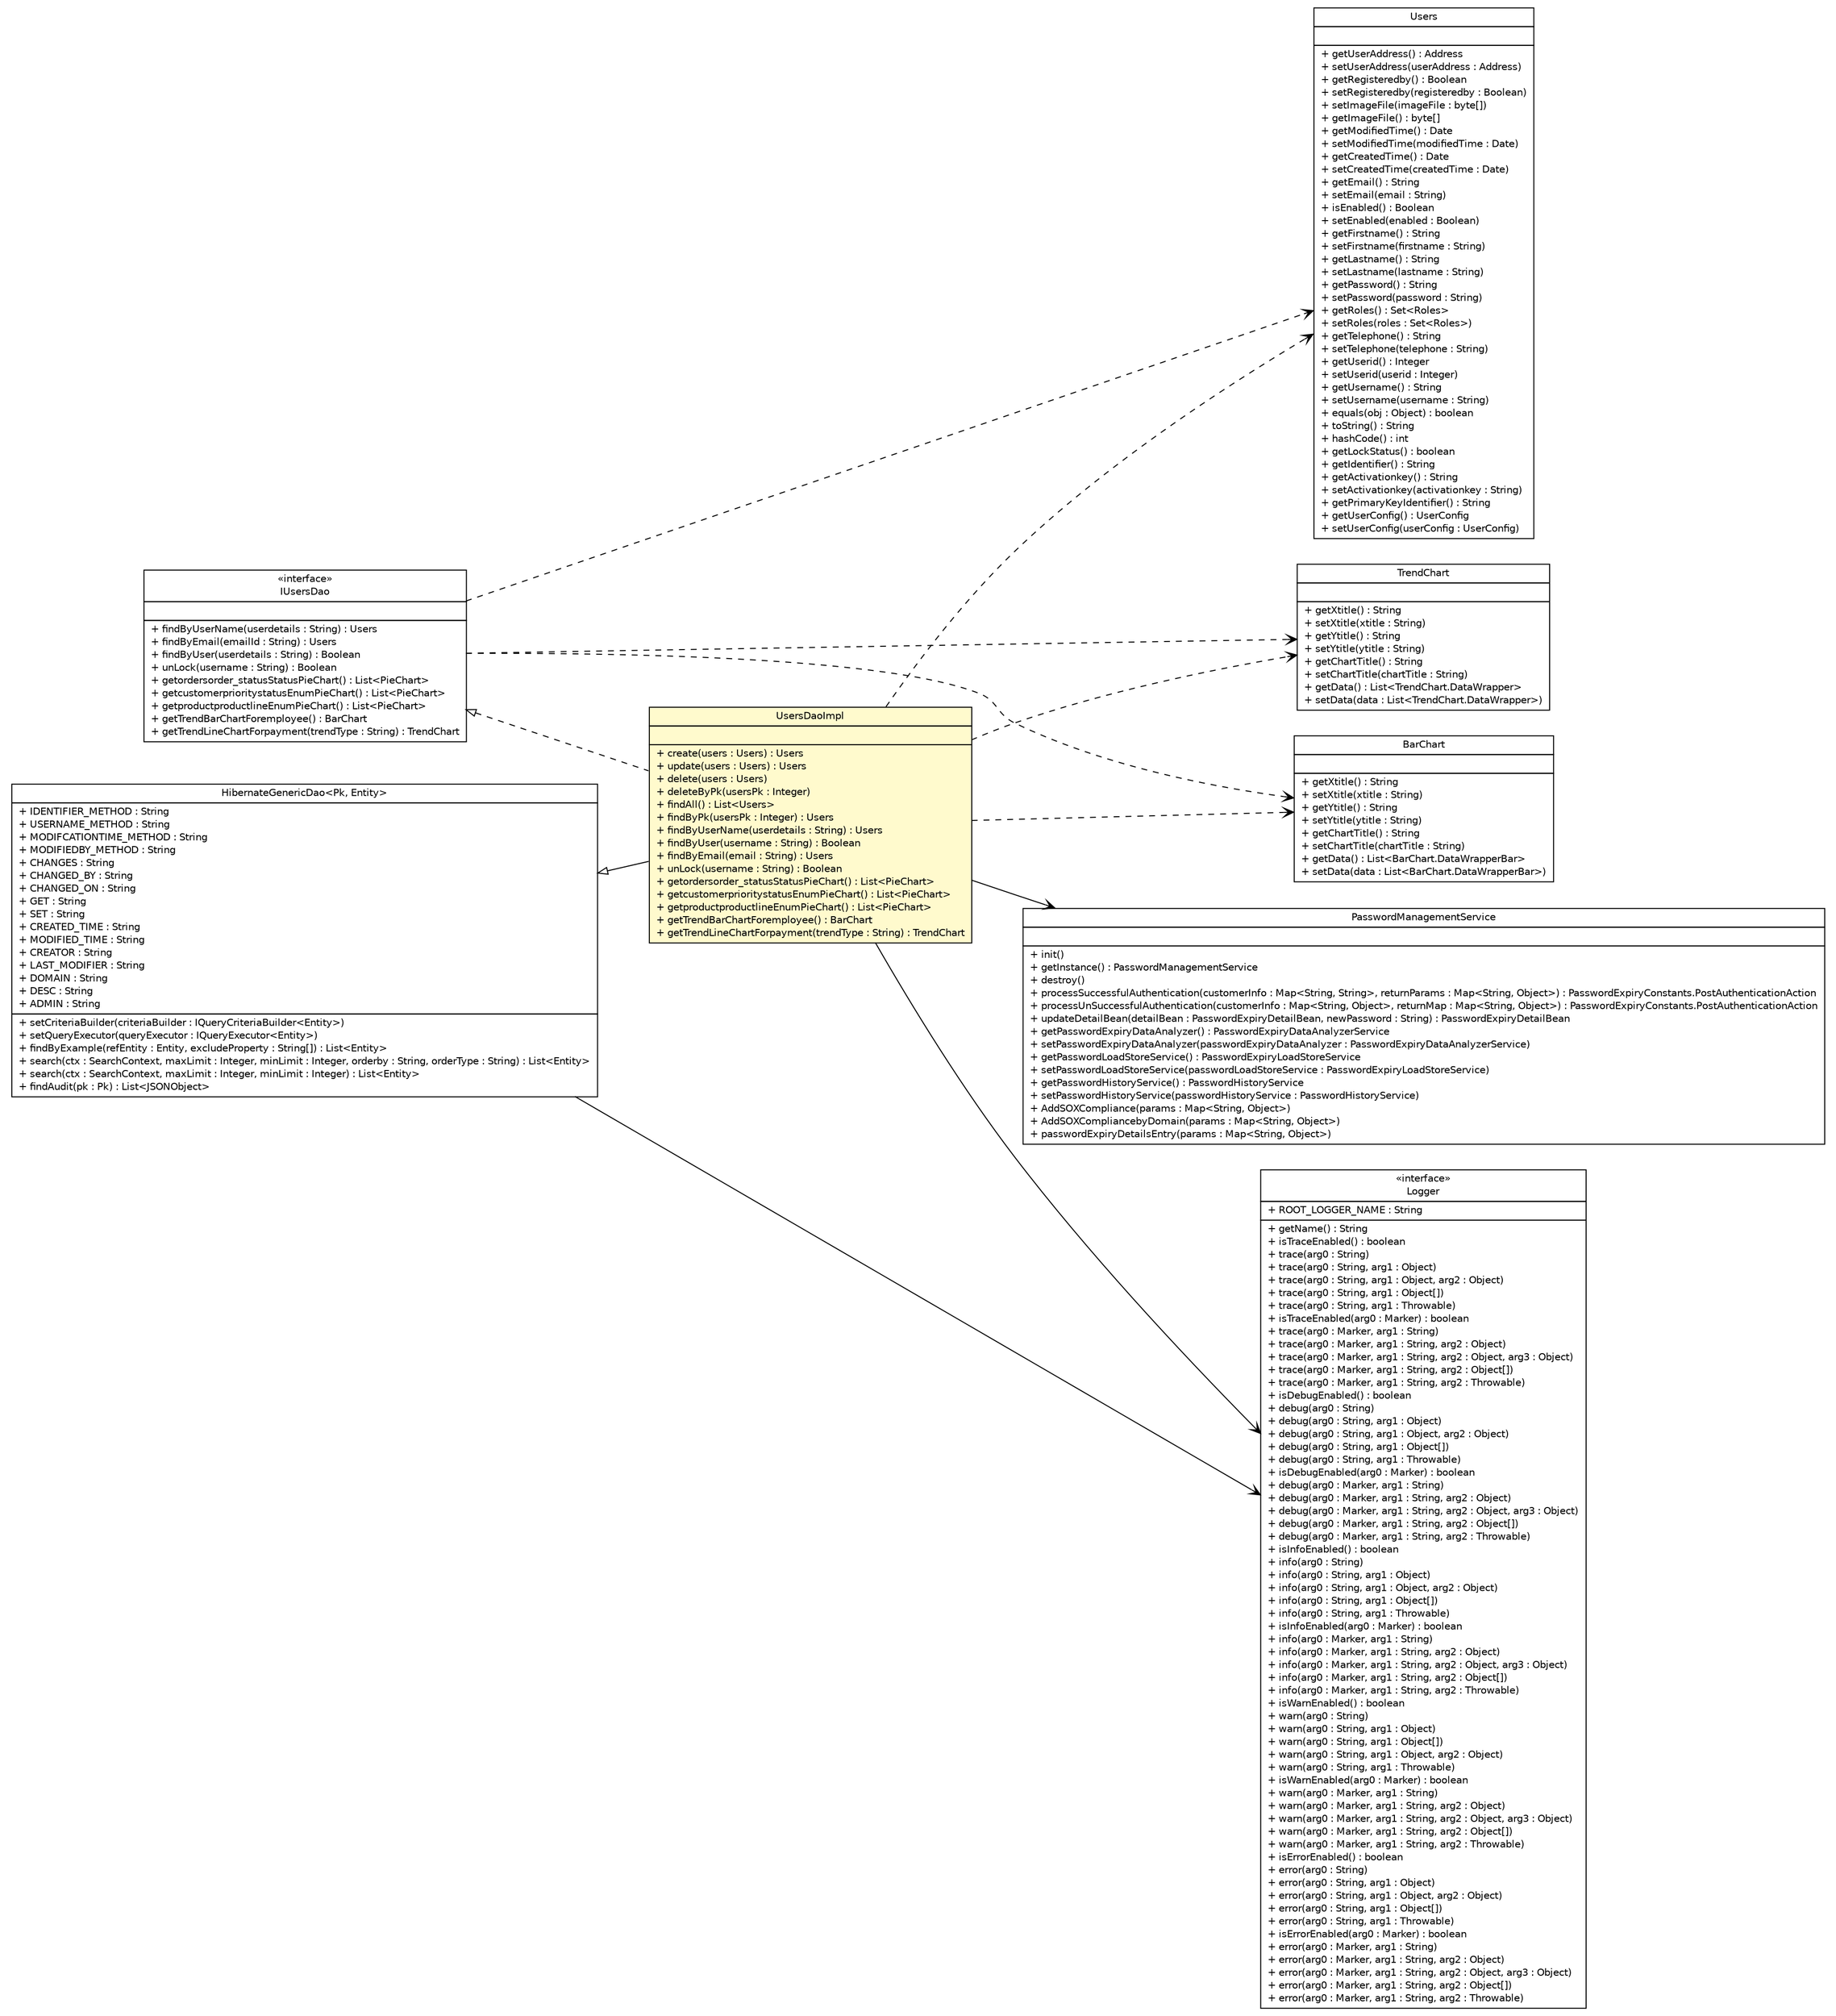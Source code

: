 #!/usr/local/bin/dot
#
# Class diagram 
# Generated by UMLGraph version 5.1 (http://www.umlgraph.org/)
#

digraph G {
	edge [fontname="Helvetica",fontsize=10,labelfontname="Helvetica",labelfontsize=10];
	node [fontname="Helvetica",fontsize=10,shape=plaintext];
	nodesep=0.25;
	ranksep=0.5;
	rankdir=LR;
	// com.inn.headstartdemo.security.mgmt.PasswordManagementService
	c68755 [label=<<table title="com.inn.headstartdemo.security.mgmt.PasswordManagementService" border="0" cellborder="1" cellspacing="0" cellpadding="2" port="p" href="../../security/mgmt/PasswordManagementService.html">
		<tr><td><table border="0" cellspacing="0" cellpadding="1">
<tr><td align="center" balign="center"> PasswordManagementService </td></tr>
		</table></td></tr>
		<tr><td><table border="0" cellspacing="0" cellpadding="1">
<tr><td align="left" balign="left">  </td></tr>
		</table></td></tr>
		<tr><td><table border="0" cellspacing="0" cellpadding="1">
<tr><td align="left" balign="left"> + init() </td></tr>
<tr><td align="left" balign="left"> + getInstance() : PasswordManagementService </td></tr>
<tr><td align="left" balign="left"> + destroy() </td></tr>
<tr><td align="left" balign="left"> + processSuccessfulAuthentication(customerInfo : Map&lt;String, String&gt;, returnParams : Map&lt;String, Object&gt;) : PasswordExpiryConstants.PostAuthenticationAction </td></tr>
<tr><td align="left" balign="left"> + processUnSuccessfulAuthentication(customerInfo : Map&lt;String, Object&gt;, returnMap : Map&lt;String, Object&gt;) : PasswordExpiryConstants.PostAuthenticationAction </td></tr>
<tr><td align="left" balign="left"> + updateDetailBean(detailBean : PasswordExpiryDetailBean, newPassword : String) : PasswordExpiryDetailBean </td></tr>
<tr><td align="left" balign="left"> + getPasswordExpiryDataAnalyzer() : PasswordExpiryDataAnalyzerService </td></tr>
<tr><td align="left" balign="left"> + setPasswordExpiryDataAnalyzer(passwordExpiryDataAnalyzer : PasswordExpiryDataAnalyzerService) </td></tr>
<tr><td align="left" balign="left"> + getPasswordLoadStoreService() : PasswordExpiryLoadStoreService </td></tr>
<tr><td align="left" balign="left"> + setPasswordLoadStoreService(passwordLoadStoreService : PasswordExpiryLoadStoreService) </td></tr>
<tr><td align="left" balign="left"> + getPasswordHistoryService() : PasswordHistoryService </td></tr>
<tr><td align="left" balign="left"> + setPasswordHistoryService(passwordHistoryService : PasswordHistoryService) </td></tr>
<tr><td align="left" balign="left"> + AddSOXCompliance(params : Map&lt;String, Object&gt;) </td></tr>
<tr><td align="left" balign="left"> + AddSOXCompliancebyDomain(params : Map&lt;String, Object&gt;) </td></tr>
<tr><td align="left" balign="left"> + passwordExpiryDetailsEntry(params : Map&lt;String, Object&gt;) </td></tr>
		</table></td></tr>
		</table>>, fontname="Helvetica", fontcolor="black", fontsize=10.0];
	// com.inn.headstartdemo.model.Users
	c68912 [label=<<table title="com.inn.headstartdemo.model.Users" border="0" cellborder="1" cellspacing="0" cellpadding="2" port="p" href="../../model/Users.html">
		<tr><td><table border="0" cellspacing="0" cellpadding="1">
<tr><td align="center" balign="center"> Users </td></tr>
		</table></td></tr>
		<tr><td><table border="0" cellspacing="0" cellpadding="1">
<tr><td align="left" balign="left">  </td></tr>
		</table></td></tr>
		<tr><td><table border="0" cellspacing="0" cellpadding="1">
<tr><td align="left" balign="left"> + getUserAddress() : Address </td></tr>
<tr><td align="left" balign="left"> + setUserAddress(userAddress : Address) </td></tr>
<tr><td align="left" balign="left"> + getRegisteredby() : Boolean </td></tr>
<tr><td align="left" balign="left"> + setRegisteredby(registeredby : Boolean) </td></tr>
<tr><td align="left" balign="left"> + setImageFile(imageFile : byte[]) </td></tr>
<tr><td align="left" balign="left"> + getImageFile() : byte[] </td></tr>
<tr><td align="left" balign="left"> + getModifiedTime() : Date </td></tr>
<tr><td align="left" balign="left"> + setModifiedTime(modifiedTime : Date) </td></tr>
<tr><td align="left" balign="left"> + getCreatedTime() : Date </td></tr>
<tr><td align="left" balign="left"> + setCreatedTime(createdTime : Date) </td></tr>
<tr><td align="left" balign="left"> + getEmail() : String </td></tr>
<tr><td align="left" balign="left"> + setEmail(email : String) </td></tr>
<tr><td align="left" balign="left"> + isEnabled() : Boolean </td></tr>
<tr><td align="left" balign="left"> + setEnabled(enabled : Boolean) </td></tr>
<tr><td align="left" balign="left"> + getFirstname() : String </td></tr>
<tr><td align="left" balign="left"> + setFirstname(firstname : String) </td></tr>
<tr><td align="left" balign="left"> + getLastname() : String </td></tr>
<tr><td align="left" balign="left"> + setLastname(lastname : String) </td></tr>
<tr><td align="left" balign="left"> + getPassword() : String </td></tr>
<tr><td align="left" balign="left"> + setPassword(password : String) </td></tr>
<tr><td align="left" balign="left"> + getRoles() : Set&lt;Roles&gt; </td></tr>
<tr><td align="left" balign="left"> + setRoles(roles : Set&lt;Roles&gt;) </td></tr>
<tr><td align="left" balign="left"> + getTelephone() : String </td></tr>
<tr><td align="left" balign="left"> + setTelephone(telephone : String) </td></tr>
<tr><td align="left" balign="left"> + getUserid() : Integer </td></tr>
<tr><td align="left" balign="left"> + setUserid(userid : Integer) </td></tr>
<tr><td align="left" balign="left"> + getUsername() : String </td></tr>
<tr><td align="left" balign="left"> + setUsername(username : String) </td></tr>
<tr><td align="left" balign="left"> + equals(obj : Object) : boolean </td></tr>
<tr><td align="left" balign="left"> + toString() : String </td></tr>
<tr><td align="left" balign="left"> + hashCode() : int </td></tr>
<tr><td align="left" balign="left"> + getLockStatus() : boolean </td></tr>
<tr><td align="left" balign="left"> + getIdentifier() : String </td></tr>
<tr><td align="left" balign="left"> + getActivationkey() : String </td></tr>
<tr><td align="left" balign="left"> + setActivationkey(activationkey : String) </td></tr>
<tr><td align="left" balign="left"> + getPrimaryKeyIdentifier() : String </td></tr>
<tr><td align="left" balign="left"> + getUserConfig() : UserConfig </td></tr>
<tr><td align="left" balign="left"> + setUserConfig(userConfig : UserConfig) </td></tr>
		</table></td></tr>
		</table>>, fontname="Helvetica", fontcolor="black", fontsize=10.0];
	// com.inn.headstartdemo.utils.TrendChart
	c68919 [label=<<table title="com.inn.headstartdemo.utils.TrendChart" border="0" cellborder="1" cellspacing="0" cellpadding="2" port="p" href="../../utils/TrendChart.html">
		<tr><td><table border="0" cellspacing="0" cellpadding="1">
<tr><td align="center" balign="center"> TrendChart </td></tr>
		</table></td></tr>
		<tr><td><table border="0" cellspacing="0" cellpadding="1">
<tr><td align="left" balign="left">  </td></tr>
		</table></td></tr>
		<tr><td><table border="0" cellspacing="0" cellpadding="1">
<tr><td align="left" balign="left"> + getXtitle() : String </td></tr>
<tr><td align="left" balign="left"> + setXtitle(xtitle : String) </td></tr>
<tr><td align="left" balign="left"> + getYtitle() : String </td></tr>
<tr><td align="left" balign="left"> + setYtitle(ytitle : String) </td></tr>
<tr><td align="left" balign="left"> + getChartTitle() : String </td></tr>
<tr><td align="left" balign="left"> + setChartTitle(chartTitle : String) </td></tr>
<tr><td align="left" balign="left"> + getData() : List&lt;TrendChart.DataWrapper&gt; </td></tr>
<tr><td align="left" balign="left"> + setData(data : List&lt;TrendChart.DataWrapper&gt;) </td></tr>
		</table></td></tr>
		</table>>, fontname="Helvetica", fontcolor="black", fontsize=10.0];
	// com.inn.headstartdemo.utils.BarChart
	c68937 [label=<<table title="com.inn.headstartdemo.utils.BarChart" border="0" cellborder="1" cellspacing="0" cellpadding="2" port="p" href="../../utils/BarChart.html">
		<tr><td><table border="0" cellspacing="0" cellpadding="1">
<tr><td align="center" balign="center"> BarChart </td></tr>
		</table></td></tr>
		<tr><td><table border="0" cellspacing="0" cellpadding="1">
<tr><td align="left" balign="left">  </td></tr>
		</table></td></tr>
		<tr><td><table border="0" cellspacing="0" cellpadding="1">
<tr><td align="left" balign="left"> + getXtitle() : String </td></tr>
<tr><td align="left" balign="left"> + setXtitle(xtitle : String) </td></tr>
<tr><td align="left" balign="left"> + getYtitle() : String </td></tr>
<tr><td align="left" balign="left"> + setYtitle(ytitle : String) </td></tr>
<tr><td align="left" balign="left"> + getChartTitle() : String </td></tr>
<tr><td align="left" balign="left"> + setChartTitle(chartTitle : String) </td></tr>
<tr><td align="left" balign="left"> + getData() : List&lt;BarChart.DataWrapperBar&gt; </td></tr>
<tr><td align="left" balign="left"> + setData(data : List&lt;BarChart.DataWrapperBar&gt;) </td></tr>
		</table></td></tr>
		</table>>, fontname="Helvetica", fontcolor="black", fontsize=10.0];
	// com.inn.headstartdemo.dao.IUsersDao
	c68963 [label=<<table title="com.inn.headstartdemo.dao.IUsersDao" border="0" cellborder="1" cellspacing="0" cellpadding="2" port="p" href="../IUsersDao.html">
		<tr><td><table border="0" cellspacing="0" cellpadding="1">
<tr><td align="center" balign="center"> &#171;interface&#187; </td></tr>
<tr><td align="center" balign="center"> IUsersDao </td></tr>
		</table></td></tr>
		<tr><td><table border="0" cellspacing="0" cellpadding="1">
<tr><td align="left" balign="left">  </td></tr>
		</table></td></tr>
		<tr><td><table border="0" cellspacing="0" cellpadding="1">
<tr><td align="left" balign="left"> + findByUserName(userdetails : String) : Users </td></tr>
<tr><td align="left" balign="left"> + findByEmail(emailId : String) : Users </td></tr>
<tr><td align="left" balign="left"> + findByUser(userdetails : String) : Boolean </td></tr>
<tr><td align="left" balign="left"> + unLock(username : String) : Boolean </td></tr>
<tr><td align="left" balign="left"> + getordersorder_statusStatusPieChart() : List&lt;PieChart&gt; </td></tr>
<tr><td align="left" balign="left"> + getcustomerprioritystatusEnumPieChart() : List&lt;PieChart&gt; </td></tr>
<tr><td align="left" balign="left"> + getproductproductlineEnumPieChart() : List&lt;PieChart&gt; </td></tr>
<tr><td align="left" balign="left"> + getTrendBarChartForemployee() : BarChart </td></tr>
<tr><td align="left" balign="left"> + getTrendLineChartForpayment(trendType : String) : TrendChart </td></tr>
		</table></td></tr>
		</table>>, fontname="Helvetica", fontcolor="black", fontsize=10.0];
	// com.inn.headstartdemo.dao.generic.impl.HibernateGenericDao<Pk, Entity>
	c68972 [label=<<table title="com.inn.headstartdemo.dao.generic.impl.HibernateGenericDao" border="0" cellborder="1" cellspacing="0" cellpadding="2" port="p" href="../generic/impl/HibernateGenericDao.html">
		<tr><td><table border="0" cellspacing="0" cellpadding="1">
<tr><td align="center" balign="center"> HibernateGenericDao&lt;Pk, Entity&gt; </td></tr>
		</table></td></tr>
		<tr><td><table border="0" cellspacing="0" cellpadding="1">
<tr><td align="left" balign="left"> + IDENTIFIER_METHOD : String </td></tr>
<tr><td align="left" balign="left"> + USERNAME_METHOD : String </td></tr>
<tr><td align="left" balign="left"> + MODIFCATIONTIME_METHOD : String </td></tr>
<tr><td align="left" balign="left"> + MODIFIEDBY_METHOD : String </td></tr>
<tr><td align="left" balign="left"> + CHANGES : String </td></tr>
<tr><td align="left" balign="left"> + CHANGED_BY : String </td></tr>
<tr><td align="left" balign="left"> + CHANGED_ON : String </td></tr>
<tr><td align="left" balign="left"> + GET : String </td></tr>
<tr><td align="left" balign="left"> + SET : String </td></tr>
<tr><td align="left" balign="left"> + CREATED_TIME : String </td></tr>
<tr><td align="left" balign="left"> + MODIFIED_TIME : String </td></tr>
<tr><td align="left" balign="left"> + CREATOR : String </td></tr>
<tr><td align="left" balign="left"> + LAST_MODIFIER : String </td></tr>
<tr><td align="left" balign="left"> + DOMAIN : String </td></tr>
<tr><td align="left" balign="left"> + DESC : String </td></tr>
<tr><td align="left" balign="left"> + ADMIN : String </td></tr>
		</table></td></tr>
		<tr><td><table border="0" cellspacing="0" cellpadding="1">
<tr><td align="left" balign="left"> + setCriteriaBuilder(criteriaBuilder : IQueryCriteriaBuilder&lt;Entity&gt;) </td></tr>
<tr><td align="left" balign="left"> + setQueryExecutor(queryExecutor : IQueryExecutor&lt;Entity&gt;) </td></tr>
<tr><td align="left" balign="left"> + findByExample(refEntity : Entity, excludeProperty : String[]) : List&lt;Entity&gt; </td></tr>
<tr><td align="left" balign="left"> + search(ctx : SearchContext, maxLimit : Integer, minLimit : Integer, orderby : String, orderType : String) : List&lt;Entity&gt; </td></tr>
<tr><td align="left" balign="left"> + search(ctx : SearchContext, maxLimit : Integer, minLimit : Integer) : List&lt;Entity&gt; </td></tr>
<tr><td align="left" balign="left"> + findAudit(pk : Pk) : List&lt;JSONObject&gt; </td></tr>
		</table></td></tr>
		</table>>, fontname="Helvetica", fontcolor="black", fontsize=10.0];
	// com.inn.headstartdemo.dao.impl.UsersDaoImpl
	c68984 [label=<<table title="com.inn.headstartdemo.dao.impl.UsersDaoImpl" border="0" cellborder="1" cellspacing="0" cellpadding="2" port="p" bgcolor="lemonChiffon" href="./UsersDaoImpl.html">
		<tr><td><table border="0" cellspacing="0" cellpadding="1">
<tr><td align="center" balign="center"> UsersDaoImpl </td></tr>
		</table></td></tr>
		<tr><td><table border="0" cellspacing="0" cellpadding="1">
<tr><td align="left" balign="left">  </td></tr>
		</table></td></tr>
		<tr><td><table border="0" cellspacing="0" cellpadding="1">
<tr><td align="left" balign="left"> + create(users : Users) : Users </td></tr>
<tr><td align="left" balign="left"> + update(users : Users) : Users </td></tr>
<tr><td align="left" balign="left"> + delete(users : Users) </td></tr>
<tr><td align="left" balign="left"> + deleteByPk(usersPk : Integer) </td></tr>
<tr><td align="left" balign="left"> + findAll() : List&lt;Users&gt; </td></tr>
<tr><td align="left" balign="left"> + findByPk(usersPk : Integer) : Users </td></tr>
<tr><td align="left" balign="left"> + findByUserName(userdetails : String) : Users </td></tr>
<tr><td align="left" balign="left"> + findByUser(username : String) : Boolean </td></tr>
<tr><td align="left" balign="left"> + findByEmail(email : String) : Users </td></tr>
<tr><td align="left" balign="left"> + unLock(username : String) : Boolean </td></tr>
<tr><td align="left" balign="left"> + getordersorder_statusStatusPieChart() : List&lt;PieChart&gt; </td></tr>
<tr><td align="left" balign="left"> + getcustomerprioritystatusEnumPieChart() : List&lt;PieChart&gt; </td></tr>
<tr><td align="left" balign="left"> + getproductproductlineEnumPieChart() : List&lt;PieChart&gt; </td></tr>
<tr><td align="left" balign="left"> + getTrendBarChartForemployee() : BarChart </td></tr>
<tr><td align="left" balign="left"> + getTrendLineChartForpayment(trendType : String) : TrendChart </td></tr>
		</table></td></tr>
		</table>>, fontname="Helvetica", fontcolor="black", fontsize=10.0];
	//com.inn.headstartdemo.dao.impl.UsersDaoImpl extends com.inn.headstartdemo.dao.generic.impl.HibernateGenericDao<java.lang.Integer, com.inn.headstartdemo.model.Users>
	c68972:p -> c68984:p [dir=back,arrowtail=empty];
	//com.inn.headstartdemo.dao.impl.UsersDaoImpl implements com.inn.headstartdemo.dao.IUsersDao
	c68963:p -> c68984:p [dir=back,arrowtail=empty,style=dashed];
	// com.inn.headstartdemo.dao.generic.impl.HibernateGenericDao<Pk, Entity> NAVASSOC org.slf4j.Logger
	c68972:p -> c69007:p [taillabel="", label="", headlabel="", fontname="Helvetica", fontcolor="black", fontsize=10.0, color="black", arrowhead=open];
	// com.inn.headstartdemo.dao.impl.UsersDaoImpl NAVASSOC org.slf4j.Logger
	c68984:p -> c69007:p [taillabel="", label="", headlabel="", fontname="Helvetica", fontcolor="black", fontsize=10.0, color="black", arrowhead=open];
	// com.inn.headstartdemo.dao.impl.UsersDaoImpl NAVASSOC com.inn.headstartdemo.security.mgmt.PasswordManagementService
	c68984:p -> c68755:p [taillabel="", label="", headlabel="", fontname="Helvetica", fontcolor="black", fontsize=10.0, color="black", arrowhead=open];
	// com.inn.headstartdemo.dao.IUsersDao DEPEND com.inn.headstartdemo.utils.TrendChart
	c68963:p -> c68919:p [taillabel="", label="", headlabel="", fontname="Helvetica", fontcolor="black", fontsize=10.0, color="black", arrowhead=open, style=dashed];
	// com.inn.headstartdemo.dao.IUsersDao DEPEND com.inn.headstartdemo.model.Users
	c68963:p -> c68912:p [taillabel="", label="", headlabel="", fontname="Helvetica", fontcolor="black", fontsize=10.0, color="black", arrowhead=open, style=dashed];
	// com.inn.headstartdemo.dao.IUsersDao DEPEND com.inn.headstartdemo.utils.BarChart
	c68963:p -> c68937:p [taillabel="", label="", headlabel="", fontname="Helvetica", fontcolor="black", fontsize=10.0, color="black", arrowhead=open, style=dashed];
	// com.inn.headstartdemo.dao.impl.UsersDaoImpl DEPEND com.inn.headstartdemo.utils.TrendChart
	c68984:p -> c68919:p [taillabel="", label="", headlabel="", fontname="Helvetica", fontcolor="black", fontsize=10.0, color="black", arrowhead=open, style=dashed];
	// com.inn.headstartdemo.dao.impl.UsersDaoImpl DEPEND com.inn.headstartdemo.model.Users
	c68984:p -> c68912:p [taillabel="", label="", headlabel="", fontname="Helvetica", fontcolor="black", fontsize=10.0, color="black", arrowhead=open, style=dashed];
	// com.inn.headstartdemo.dao.impl.UsersDaoImpl DEPEND com.inn.headstartdemo.utils.BarChart
	c68984:p -> c68937:p [taillabel="", label="", headlabel="", fontname="Helvetica", fontcolor="black", fontsize=10.0, color="black", arrowhead=open, style=dashed];
	// org.slf4j.Logger
	c69007 [label=<<table title="org.slf4j.Logger" border="0" cellborder="1" cellspacing="0" cellpadding="2" port="p" href="http://java.sun.com/j2se/1.4.2/docs/api/org/slf4j/Logger.html">
		<tr><td><table border="0" cellspacing="0" cellpadding="1">
<tr><td align="center" balign="center"> &#171;interface&#187; </td></tr>
<tr><td align="center" balign="center"> Logger </td></tr>
		</table></td></tr>
		<tr><td><table border="0" cellspacing="0" cellpadding="1">
<tr><td align="left" balign="left"> + ROOT_LOGGER_NAME : String </td></tr>
		</table></td></tr>
		<tr><td><table border="0" cellspacing="0" cellpadding="1">
<tr><td align="left" balign="left"> + getName() : String </td></tr>
<tr><td align="left" balign="left"> + isTraceEnabled() : boolean </td></tr>
<tr><td align="left" balign="left"> + trace(arg0 : String) </td></tr>
<tr><td align="left" balign="left"> + trace(arg0 : String, arg1 : Object) </td></tr>
<tr><td align="left" balign="left"> + trace(arg0 : String, arg1 : Object, arg2 : Object) </td></tr>
<tr><td align="left" balign="left"> + trace(arg0 : String, arg1 : Object[]) </td></tr>
<tr><td align="left" balign="left"> + trace(arg0 : String, arg1 : Throwable) </td></tr>
<tr><td align="left" balign="left"> + isTraceEnabled(arg0 : Marker) : boolean </td></tr>
<tr><td align="left" balign="left"> + trace(arg0 : Marker, arg1 : String) </td></tr>
<tr><td align="left" balign="left"> + trace(arg0 : Marker, arg1 : String, arg2 : Object) </td></tr>
<tr><td align="left" balign="left"> + trace(arg0 : Marker, arg1 : String, arg2 : Object, arg3 : Object) </td></tr>
<tr><td align="left" balign="left"> + trace(arg0 : Marker, arg1 : String, arg2 : Object[]) </td></tr>
<tr><td align="left" balign="left"> + trace(arg0 : Marker, arg1 : String, arg2 : Throwable) </td></tr>
<tr><td align="left" balign="left"> + isDebugEnabled() : boolean </td></tr>
<tr><td align="left" balign="left"> + debug(arg0 : String) </td></tr>
<tr><td align="left" balign="left"> + debug(arg0 : String, arg1 : Object) </td></tr>
<tr><td align="left" balign="left"> + debug(arg0 : String, arg1 : Object, arg2 : Object) </td></tr>
<tr><td align="left" balign="left"> + debug(arg0 : String, arg1 : Object[]) </td></tr>
<tr><td align="left" balign="left"> + debug(arg0 : String, arg1 : Throwable) </td></tr>
<tr><td align="left" balign="left"> + isDebugEnabled(arg0 : Marker) : boolean </td></tr>
<tr><td align="left" balign="left"> + debug(arg0 : Marker, arg1 : String) </td></tr>
<tr><td align="left" balign="left"> + debug(arg0 : Marker, arg1 : String, arg2 : Object) </td></tr>
<tr><td align="left" balign="left"> + debug(arg0 : Marker, arg1 : String, arg2 : Object, arg3 : Object) </td></tr>
<tr><td align="left" balign="left"> + debug(arg0 : Marker, arg1 : String, arg2 : Object[]) </td></tr>
<tr><td align="left" balign="left"> + debug(arg0 : Marker, arg1 : String, arg2 : Throwable) </td></tr>
<tr><td align="left" balign="left"> + isInfoEnabled() : boolean </td></tr>
<tr><td align="left" balign="left"> + info(arg0 : String) </td></tr>
<tr><td align="left" balign="left"> + info(arg0 : String, arg1 : Object) </td></tr>
<tr><td align="left" balign="left"> + info(arg0 : String, arg1 : Object, arg2 : Object) </td></tr>
<tr><td align="left" balign="left"> + info(arg0 : String, arg1 : Object[]) </td></tr>
<tr><td align="left" balign="left"> + info(arg0 : String, arg1 : Throwable) </td></tr>
<tr><td align="left" balign="left"> + isInfoEnabled(arg0 : Marker) : boolean </td></tr>
<tr><td align="left" balign="left"> + info(arg0 : Marker, arg1 : String) </td></tr>
<tr><td align="left" balign="left"> + info(arg0 : Marker, arg1 : String, arg2 : Object) </td></tr>
<tr><td align="left" balign="left"> + info(arg0 : Marker, arg1 : String, arg2 : Object, arg3 : Object) </td></tr>
<tr><td align="left" balign="left"> + info(arg0 : Marker, arg1 : String, arg2 : Object[]) </td></tr>
<tr><td align="left" balign="left"> + info(arg0 : Marker, arg1 : String, arg2 : Throwable) </td></tr>
<tr><td align="left" balign="left"> + isWarnEnabled() : boolean </td></tr>
<tr><td align="left" balign="left"> + warn(arg0 : String) </td></tr>
<tr><td align="left" balign="left"> + warn(arg0 : String, arg1 : Object) </td></tr>
<tr><td align="left" balign="left"> + warn(arg0 : String, arg1 : Object[]) </td></tr>
<tr><td align="left" balign="left"> + warn(arg0 : String, arg1 : Object, arg2 : Object) </td></tr>
<tr><td align="left" balign="left"> + warn(arg0 : String, arg1 : Throwable) </td></tr>
<tr><td align="left" balign="left"> + isWarnEnabled(arg0 : Marker) : boolean </td></tr>
<tr><td align="left" balign="left"> + warn(arg0 : Marker, arg1 : String) </td></tr>
<tr><td align="left" balign="left"> + warn(arg0 : Marker, arg1 : String, arg2 : Object) </td></tr>
<tr><td align="left" balign="left"> + warn(arg0 : Marker, arg1 : String, arg2 : Object, arg3 : Object) </td></tr>
<tr><td align="left" balign="left"> + warn(arg0 : Marker, arg1 : String, arg2 : Object[]) </td></tr>
<tr><td align="left" balign="left"> + warn(arg0 : Marker, arg1 : String, arg2 : Throwable) </td></tr>
<tr><td align="left" balign="left"> + isErrorEnabled() : boolean </td></tr>
<tr><td align="left" balign="left"> + error(arg0 : String) </td></tr>
<tr><td align="left" balign="left"> + error(arg0 : String, arg1 : Object) </td></tr>
<tr><td align="left" balign="left"> + error(arg0 : String, arg1 : Object, arg2 : Object) </td></tr>
<tr><td align="left" balign="left"> + error(arg0 : String, arg1 : Object[]) </td></tr>
<tr><td align="left" balign="left"> + error(arg0 : String, arg1 : Throwable) </td></tr>
<tr><td align="left" balign="left"> + isErrorEnabled(arg0 : Marker) : boolean </td></tr>
<tr><td align="left" balign="left"> + error(arg0 : Marker, arg1 : String) </td></tr>
<tr><td align="left" balign="left"> + error(arg0 : Marker, arg1 : String, arg2 : Object) </td></tr>
<tr><td align="left" balign="left"> + error(arg0 : Marker, arg1 : String, arg2 : Object, arg3 : Object) </td></tr>
<tr><td align="left" balign="left"> + error(arg0 : Marker, arg1 : String, arg2 : Object[]) </td></tr>
<tr><td align="left" balign="left"> + error(arg0 : Marker, arg1 : String, arg2 : Throwable) </td></tr>
		</table></td></tr>
		</table>>, fontname="Helvetica", fontcolor="black", fontsize=10.0];
}

